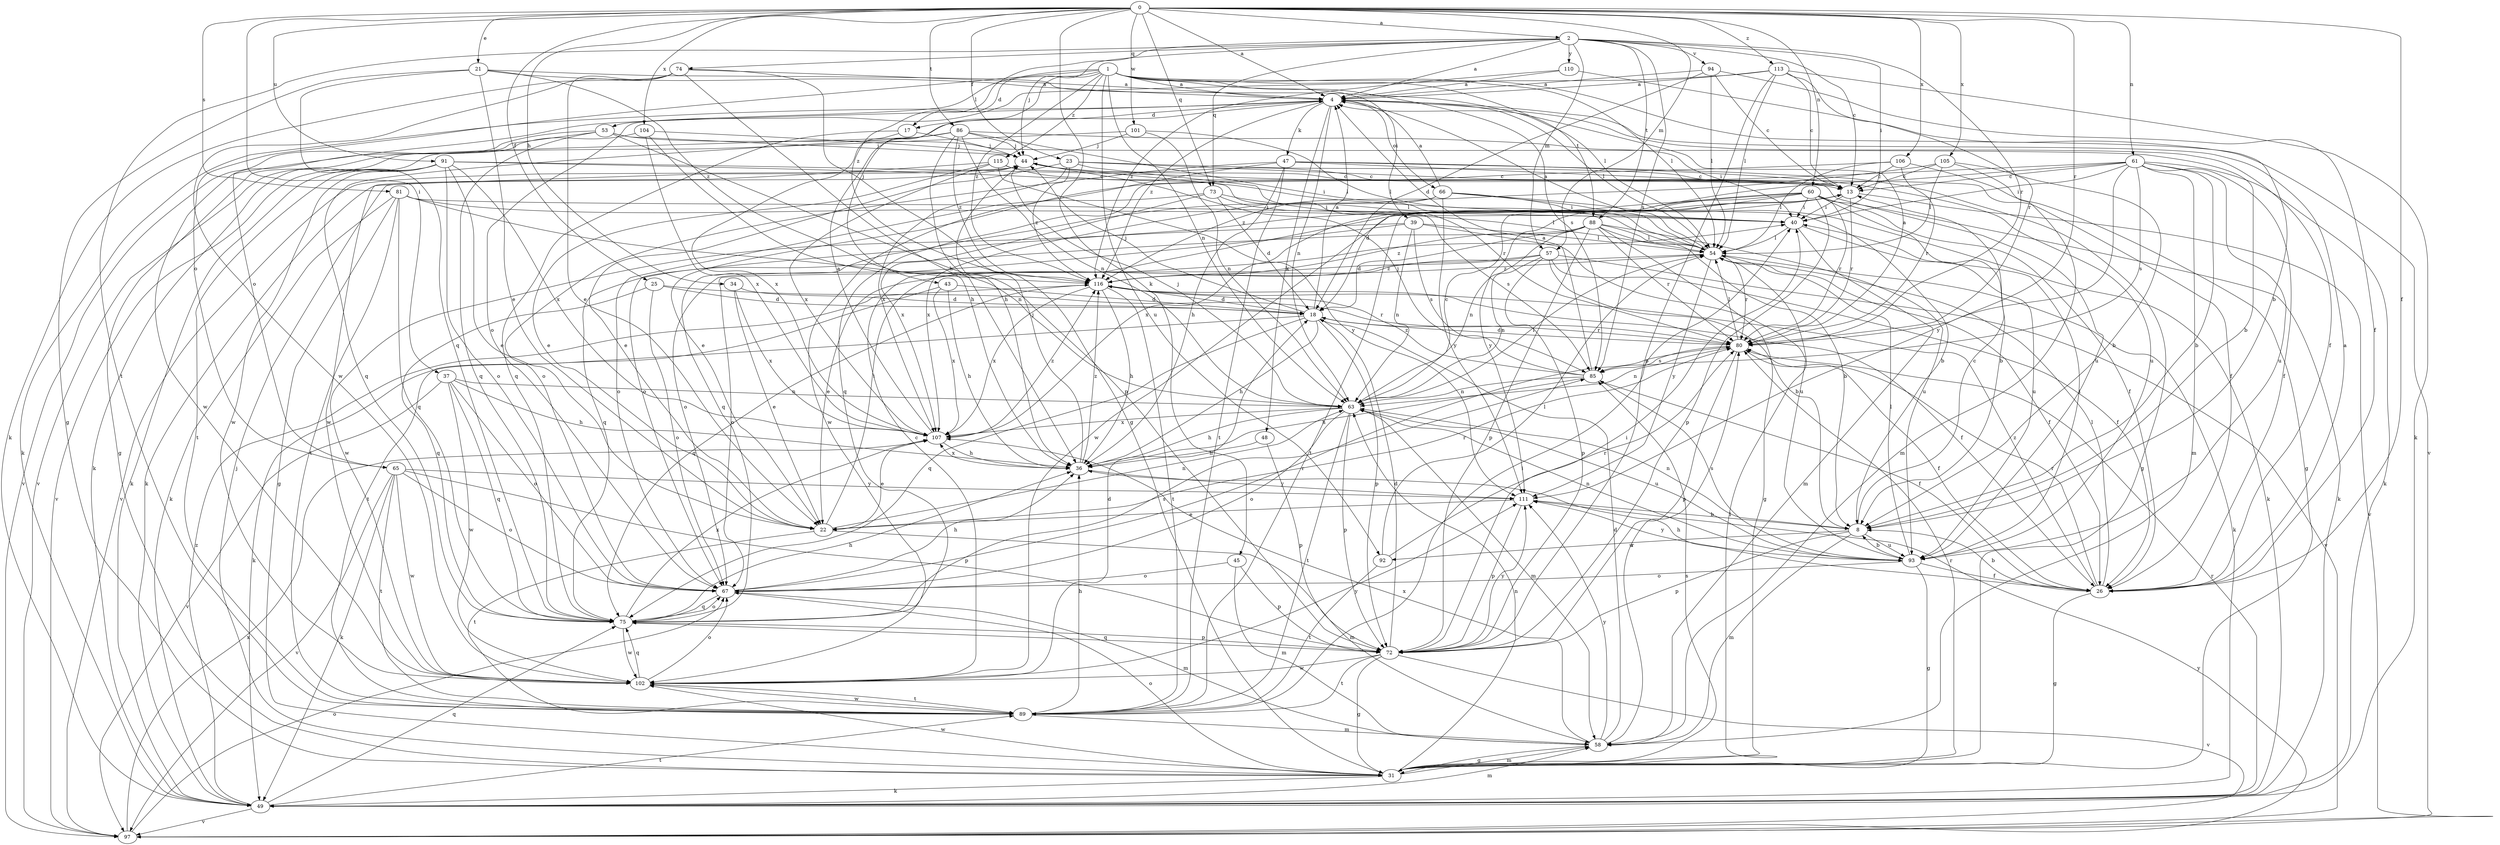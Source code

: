 strict digraph  {
0;
1;
2;
4;
8;
13;
17;
18;
21;
22;
23;
25;
26;
31;
34;
36;
37;
39;
40;
43;
44;
45;
47;
48;
49;
53;
54;
57;
58;
60;
61;
63;
65;
66;
67;
72;
73;
74;
75;
80;
81;
85;
86;
88;
89;
91;
92;
93;
94;
97;
101;
102;
104;
105;
106;
107;
110;
111;
113;
115;
116;
0 -> 2  [label=a];
0 -> 4  [label=a];
0 -> 21  [label=e];
0 -> 23  [label=f];
0 -> 25  [label=f];
0 -> 26  [label=f];
0 -> 34  [label=h];
0 -> 37  [label=i];
0 -> 45  [label=k];
0 -> 57  [label=m];
0 -> 60  [label=n];
0 -> 61  [label=n];
0 -> 73  [label=q];
0 -> 80  [label=r];
0 -> 81  [label=s];
0 -> 86  [label=t];
0 -> 91  [label=u];
0 -> 101  [label=w];
0 -> 104  [label=x];
0 -> 105  [label=x];
0 -> 106  [label=x];
0 -> 113  [label=z];
1 -> 4  [label=a];
1 -> 8  [label=b];
1 -> 17  [label=d];
1 -> 39  [label=i];
1 -> 43  [label=j];
1 -> 53  [label=l];
1 -> 54  [label=l];
1 -> 63  [label=n];
1 -> 65  [label=o];
1 -> 85  [label=s];
1 -> 88  [label=t];
1 -> 92  [label=u];
1 -> 115  [label=z];
1 -> 116  [label=z];
2 -> 4  [label=a];
2 -> 13  [label=c];
2 -> 40  [label=i];
2 -> 44  [label=j];
2 -> 57  [label=m];
2 -> 73  [label=q];
2 -> 74  [label=q];
2 -> 80  [label=r];
2 -> 85  [label=s];
2 -> 88  [label=t];
2 -> 89  [label=t];
2 -> 94  [label=v];
2 -> 110  [label=y];
2 -> 116  [label=z];
4 -> 17  [label=d];
4 -> 26  [label=f];
4 -> 47  [label=k];
4 -> 48  [label=k];
4 -> 49  [label=k];
4 -> 54  [label=l];
4 -> 63  [label=n];
4 -> 65  [label=o];
4 -> 66  [label=o];
4 -> 116  [label=z];
8 -> 13  [label=c];
8 -> 58  [label=m];
8 -> 63  [label=n];
8 -> 72  [label=p];
8 -> 92  [label=u];
8 -> 93  [label=u];
13 -> 40  [label=i];
13 -> 80  [label=r];
13 -> 89  [label=t];
13 -> 97  [label=v];
17 -> 44  [label=j];
17 -> 75  [label=q];
17 -> 107  [label=x];
18 -> 4  [label=a];
18 -> 36  [label=h];
18 -> 44  [label=j];
18 -> 49  [label=k];
18 -> 72  [label=p];
18 -> 75  [label=q];
18 -> 80  [label=r];
21 -> 4  [label=a];
21 -> 22  [label=e];
21 -> 31  [label=g];
21 -> 54  [label=l];
21 -> 75  [label=q];
21 -> 116  [label=z];
22 -> 40  [label=i];
22 -> 58  [label=m];
22 -> 63  [label=n];
22 -> 80  [label=r];
22 -> 89  [label=t];
23 -> 13  [label=c];
23 -> 22  [label=e];
23 -> 26  [label=f];
23 -> 80  [label=r];
23 -> 107  [label=x];
23 -> 116  [label=z];
25 -> 18  [label=d];
25 -> 67  [label=o];
25 -> 75  [label=q];
25 -> 80  [label=r];
26 -> 4  [label=a];
26 -> 8  [label=b];
26 -> 31  [label=g];
26 -> 36  [label=h];
26 -> 54  [label=l];
26 -> 80  [label=r];
26 -> 116  [label=z];
31 -> 44  [label=j];
31 -> 49  [label=k];
31 -> 54  [label=l];
31 -> 58  [label=m];
31 -> 63  [label=n];
31 -> 67  [label=o];
31 -> 80  [label=r];
31 -> 85  [label=s];
31 -> 102  [label=w];
34 -> 18  [label=d];
34 -> 22  [label=e];
34 -> 107  [label=x];
36 -> 44  [label=j];
36 -> 107  [label=x];
36 -> 111  [label=y];
36 -> 116  [label=z];
37 -> 36  [label=h];
37 -> 63  [label=n];
37 -> 67  [label=o];
37 -> 75  [label=q];
37 -> 97  [label=v];
37 -> 102  [label=w];
39 -> 54  [label=l];
39 -> 63  [label=n];
39 -> 67  [label=o];
39 -> 85  [label=s];
39 -> 93  [label=u];
39 -> 102  [label=w];
40 -> 54  [label=l];
40 -> 58  [label=m];
40 -> 93  [label=u];
43 -> 18  [label=d];
43 -> 36  [label=h];
43 -> 89  [label=t];
43 -> 107  [label=x];
44 -> 13  [label=c];
44 -> 40  [label=i];
44 -> 49  [label=k];
44 -> 97  [label=v];
45 -> 58  [label=m];
45 -> 67  [label=o];
45 -> 72  [label=p];
47 -> 13  [label=c];
47 -> 31  [label=g];
47 -> 36  [label=h];
47 -> 67  [label=o];
47 -> 89  [label=t];
47 -> 93  [label=u];
47 -> 102  [label=w];
48 -> 36  [label=h];
48 -> 72  [label=p];
49 -> 58  [label=m];
49 -> 75  [label=q];
49 -> 80  [label=r];
49 -> 89  [label=t];
49 -> 97  [label=v];
49 -> 116  [label=z];
53 -> 8  [label=b];
53 -> 44  [label=j];
53 -> 72  [label=p];
53 -> 75  [label=q];
53 -> 97  [label=v];
53 -> 102  [label=w];
54 -> 4  [label=a];
54 -> 22  [label=e];
54 -> 26  [label=f];
54 -> 49  [label=k];
54 -> 80  [label=r];
54 -> 111  [label=y];
54 -> 116  [label=z];
57 -> 8  [label=b];
57 -> 26  [label=f];
57 -> 63  [label=n];
57 -> 67  [label=o];
57 -> 72  [label=p];
57 -> 97  [label=v];
57 -> 116  [label=z];
58 -> 18  [label=d];
58 -> 31  [label=g];
58 -> 80  [label=r];
58 -> 107  [label=x];
58 -> 111  [label=y];
60 -> 8  [label=b];
60 -> 26  [label=f];
60 -> 40  [label=i];
60 -> 49  [label=k];
60 -> 67  [label=o];
60 -> 72  [label=p];
60 -> 80  [label=r];
60 -> 102  [label=w];
60 -> 107  [label=x];
60 -> 111  [label=y];
61 -> 8  [label=b];
61 -> 13  [label=c];
61 -> 18  [label=d];
61 -> 26  [label=f];
61 -> 40  [label=i];
61 -> 49  [label=k];
61 -> 58  [label=m];
61 -> 75  [label=q];
61 -> 85  [label=s];
61 -> 93  [label=u];
61 -> 111  [label=y];
63 -> 13  [label=c];
63 -> 36  [label=h];
63 -> 44  [label=j];
63 -> 54  [label=l];
63 -> 58  [label=m];
63 -> 67  [label=o];
63 -> 72  [label=p];
63 -> 89  [label=t];
63 -> 93  [label=u];
63 -> 107  [label=x];
65 -> 49  [label=k];
65 -> 67  [label=o];
65 -> 72  [label=p];
65 -> 89  [label=t];
65 -> 97  [label=v];
65 -> 102  [label=w];
65 -> 111  [label=y];
66 -> 4  [label=a];
66 -> 8  [label=b];
66 -> 40  [label=i];
66 -> 49  [label=k];
66 -> 75  [label=q];
66 -> 107  [label=x];
66 -> 111  [label=y];
67 -> 36  [label=h];
67 -> 58  [label=m];
67 -> 75  [label=q];
67 -> 80  [label=r];
72 -> 18  [label=d];
72 -> 31  [label=g];
72 -> 40  [label=i];
72 -> 75  [label=q];
72 -> 89  [label=t];
72 -> 97  [label=v];
72 -> 102  [label=w];
72 -> 111  [label=y];
73 -> 18  [label=d];
73 -> 40  [label=i];
73 -> 67  [label=o];
73 -> 85  [label=s];
73 -> 107  [label=x];
74 -> 4  [label=a];
74 -> 22  [label=e];
74 -> 31  [label=g];
74 -> 36  [label=h];
74 -> 49  [label=k];
74 -> 102  [label=w];
75 -> 36  [label=h];
75 -> 67  [label=o];
75 -> 72  [label=p];
75 -> 85  [label=s];
75 -> 102  [label=w];
75 -> 107  [label=x];
80 -> 4  [label=a];
80 -> 18  [label=d];
80 -> 26  [label=f];
80 -> 54  [label=l];
80 -> 63  [label=n];
80 -> 72  [label=p];
80 -> 85  [label=s];
81 -> 31  [label=g];
81 -> 40  [label=i];
81 -> 49  [label=k];
81 -> 54  [label=l];
81 -> 63  [label=n];
81 -> 75  [label=q];
81 -> 89  [label=t];
85 -> 4  [label=a];
85 -> 26  [label=f];
85 -> 36  [label=h];
85 -> 44  [label=j];
85 -> 63  [label=n];
85 -> 116  [label=z];
86 -> 36  [label=h];
86 -> 40  [label=i];
86 -> 44  [label=j];
86 -> 54  [label=l];
86 -> 63  [label=n];
86 -> 75  [label=q];
86 -> 97  [label=v];
86 -> 116  [label=z];
88 -> 8  [label=b];
88 -> 18  [label=d];
88 -> 31  [label=g];
88 -> 54  [label=l];
88 -> 63  [label=n];
88 -> 72  [label=p];
88 -> 75  [label=q];
88 -> 80  [label=r];
88 -> 93  [label=u];
88 -> 116  [label=z];
89 -> 36  [label=h];
89 -> 40  [label=i];
89 -> 58  [label=m];
89 -> 102  [label=w];
91 -> 13  [label=c];
91 -> 22  [label=e];
91 -> 49  [label=k];
91 -> 67  [label=o];
91 -> 89  [label=t];
91 -> 93  [label=u];
91 -> 97  [label=v];
91 -> 102  [label=w];
91 -> 107  [label=x];
92 -> 54  [label=l];
92 -> 80  [label=r];
92 -> 89  [label=t];
93 -> 8  [label=b];
93 -> 26  [label=f];
93 -> 31  [label=g];
93 -> 40  [label=i];
93 -> 54  [label=l];
93 -> 63  [label=n];
93 -> 67  [label=o];
93 -> 85  [label=s];
93 -> 111  [label=y];
94 -> 4  [label=a];
94 -> 13  [label=c];
94 -> 18  [label=d];
94 -> 26  [label=f];
94 -> 54  [label=l];
97 -> 67  [label=o];
97 -> 107  [label=x];
97 -> 111  [label=y];
101 -> 44  [label=j];
101 -> 49  [label=k];
101 -> 54  [label=l];
101 -> 63  [label=n];
102 -> 13  [label=c];
102 -> 18  [label=d];
102 -> 67  [label=o];
102 -> 75  [label=q];
102 -> 89  [label=t];
102 -> 111  [label=y];
104 -> 31  [label=g];
104 -> 36  [label=h];
104 -> 44  [label=j];
104 -> 107  [label=x];
105 -> 8  [label=b];
105 -> 13  [label=c];
105 -> 54  [label=l];
105 -> 58  [label=m];
105 -> 116  [label=z];
106 -> 13  [label=c];
106 -> 22  [label=e];
106 -> 31  [label=g];
106 -> 54  [label=l];
106 -> 80  [label=r];
107 -> 4  [label=a];
107 -> 22  [label=e];
107 -> 36  [label=h];
107 -> 116  [label=z];
110 -> 4  [label=a];
110 -> 97  [label=v];
110 -> 116  [label=z];
111 -> 8  [label=b];
111 -> 22  [label=e];
111 -> 72  [label=p];
113 -> 4  [label=a];
113 -> 13  [label=c];
113 -> 49  [label=k];
113 -> 54  [label=l];
113 -> 67  [label=o];
113 -> 72  [label=p];
113 -> 80  [label=r];
115 -> 13  [label=c];
115 -> 22  [label=e];
115 -> 54  [label=l];
115 -> 102  [label=w];
115 -> 107  [label=x];
115 -> 111  [label=y];
116 -> 18  [label=d];
116 -> 26  [label=f];
116 -> 36  [label=h];
116 -> 75  [label=q];
116 -> 89  [label=t];
116 -> 107  [label=x];
}
